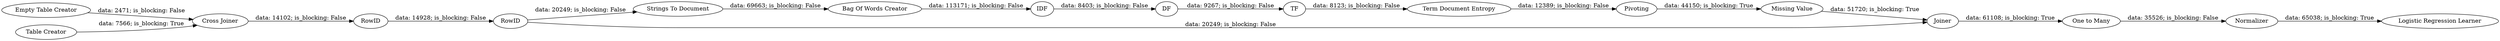 digraph {
	"-4173149402193788459_352" [label=DF]
	"-4173149402193788459_353" [label=TF]
	"-4173149402193788459_359" [label=Pivoting]
	"-4173149402193788459_361" [label="One to Many"]
	"-4173149402193788459_350" [label="Strings To Document"]
	"-4173149402193788459_354" [label="Term Document Entropy"]
	"-3536065593783556150_363" [label="Empty Table Creator"]
	"-3536065593783556150_351" [label="Table Creator"]
	"-4173149402193788459_349" [label="Bag Of Words Creator"]
	"-4173149402193788459_358" [label=Normalizer]
	"-4173149402193788459_360" [label=Joiner]
	"-4173149402193788459_368" [label=IDF]
	"-3536065593783556150_366" [label=RowID]
	"-3536065593783556150_365" [label=RowID]
	"-4173149402193788459_357" [label="Logistic Regression Learner"]
	"-4173149402193788459_362" [label="Missing Value"]
	"-3536065593783556150_364" [label="Cross Joiner"]
	"-4173149402193788459_361" -> "-4173149402193788459_358" [label="data: 35526; is_blocking: False"]
	"-3536065593783556150_366" -> "-4173149402193788459_360" [label="data: 20249; is_blocking: False"]
	"-4173149402193788459_352" -> "-4173149402193788459_353" [label="data: 9267; is_blocking: False"]
	"-3536065593783556150_363" -> "-3536065593783556150_364" [label="data: 2471; is_blocking: False"]
	"-4173149402193788459_349" -> "-4173149402193788459_368" [label="data: 113171; is_blocking: False"]
	"-4173149402193788459_358" -> "-4173149402193788459_357" [label="data: 65038; is_blocking: True"]
	"-3536065593783556150_365" -> "-3536065593783556150_366" [label="data: 14928; is_blocking: False"]
	"-4173149402193788459_353" -> "-4173149402193788459_354" [label="data: 8123; is_blocking: False"]
	"-3536065593783556150_351" -> "-3536065593783556150_364" [label="data: 7566; is_blocking: True"]
	"-4173149402193788459_350" -> "-4173149402193788459_349" [label="data: 69663; is_blocking: False"]
	"-3536065593783556150_366" -> "-4173149402193788459_350" [label="data: 20249; is_blocking: False"]
	"-4173149402193788459_359" -> "-4173149402193788459_362" [label="data: 44150; is_blocking: True"]
	"-3536065593783556150_364" -> "-3536065593783556150_365" [label="data: 14102; is_blocking: False"]
	"-4173149402193788459_360" -> "-4173149402193788459_361" [label="data: 61108; is_blocking: True"]
	"-4173149402193788459_368" -> "-4173149402193788459_352" [label="data: 8403; is_blocking: False"]
	"-4173149402193788459_354" -> "-4173149402193788459_359" [label="data: 12389; is_blocking: False"]
	"-4173149402193788459_362" -> "-4173149402193788459_360" [label="data: 51720; is_blocking: True"]
	rankdir=LR
}

